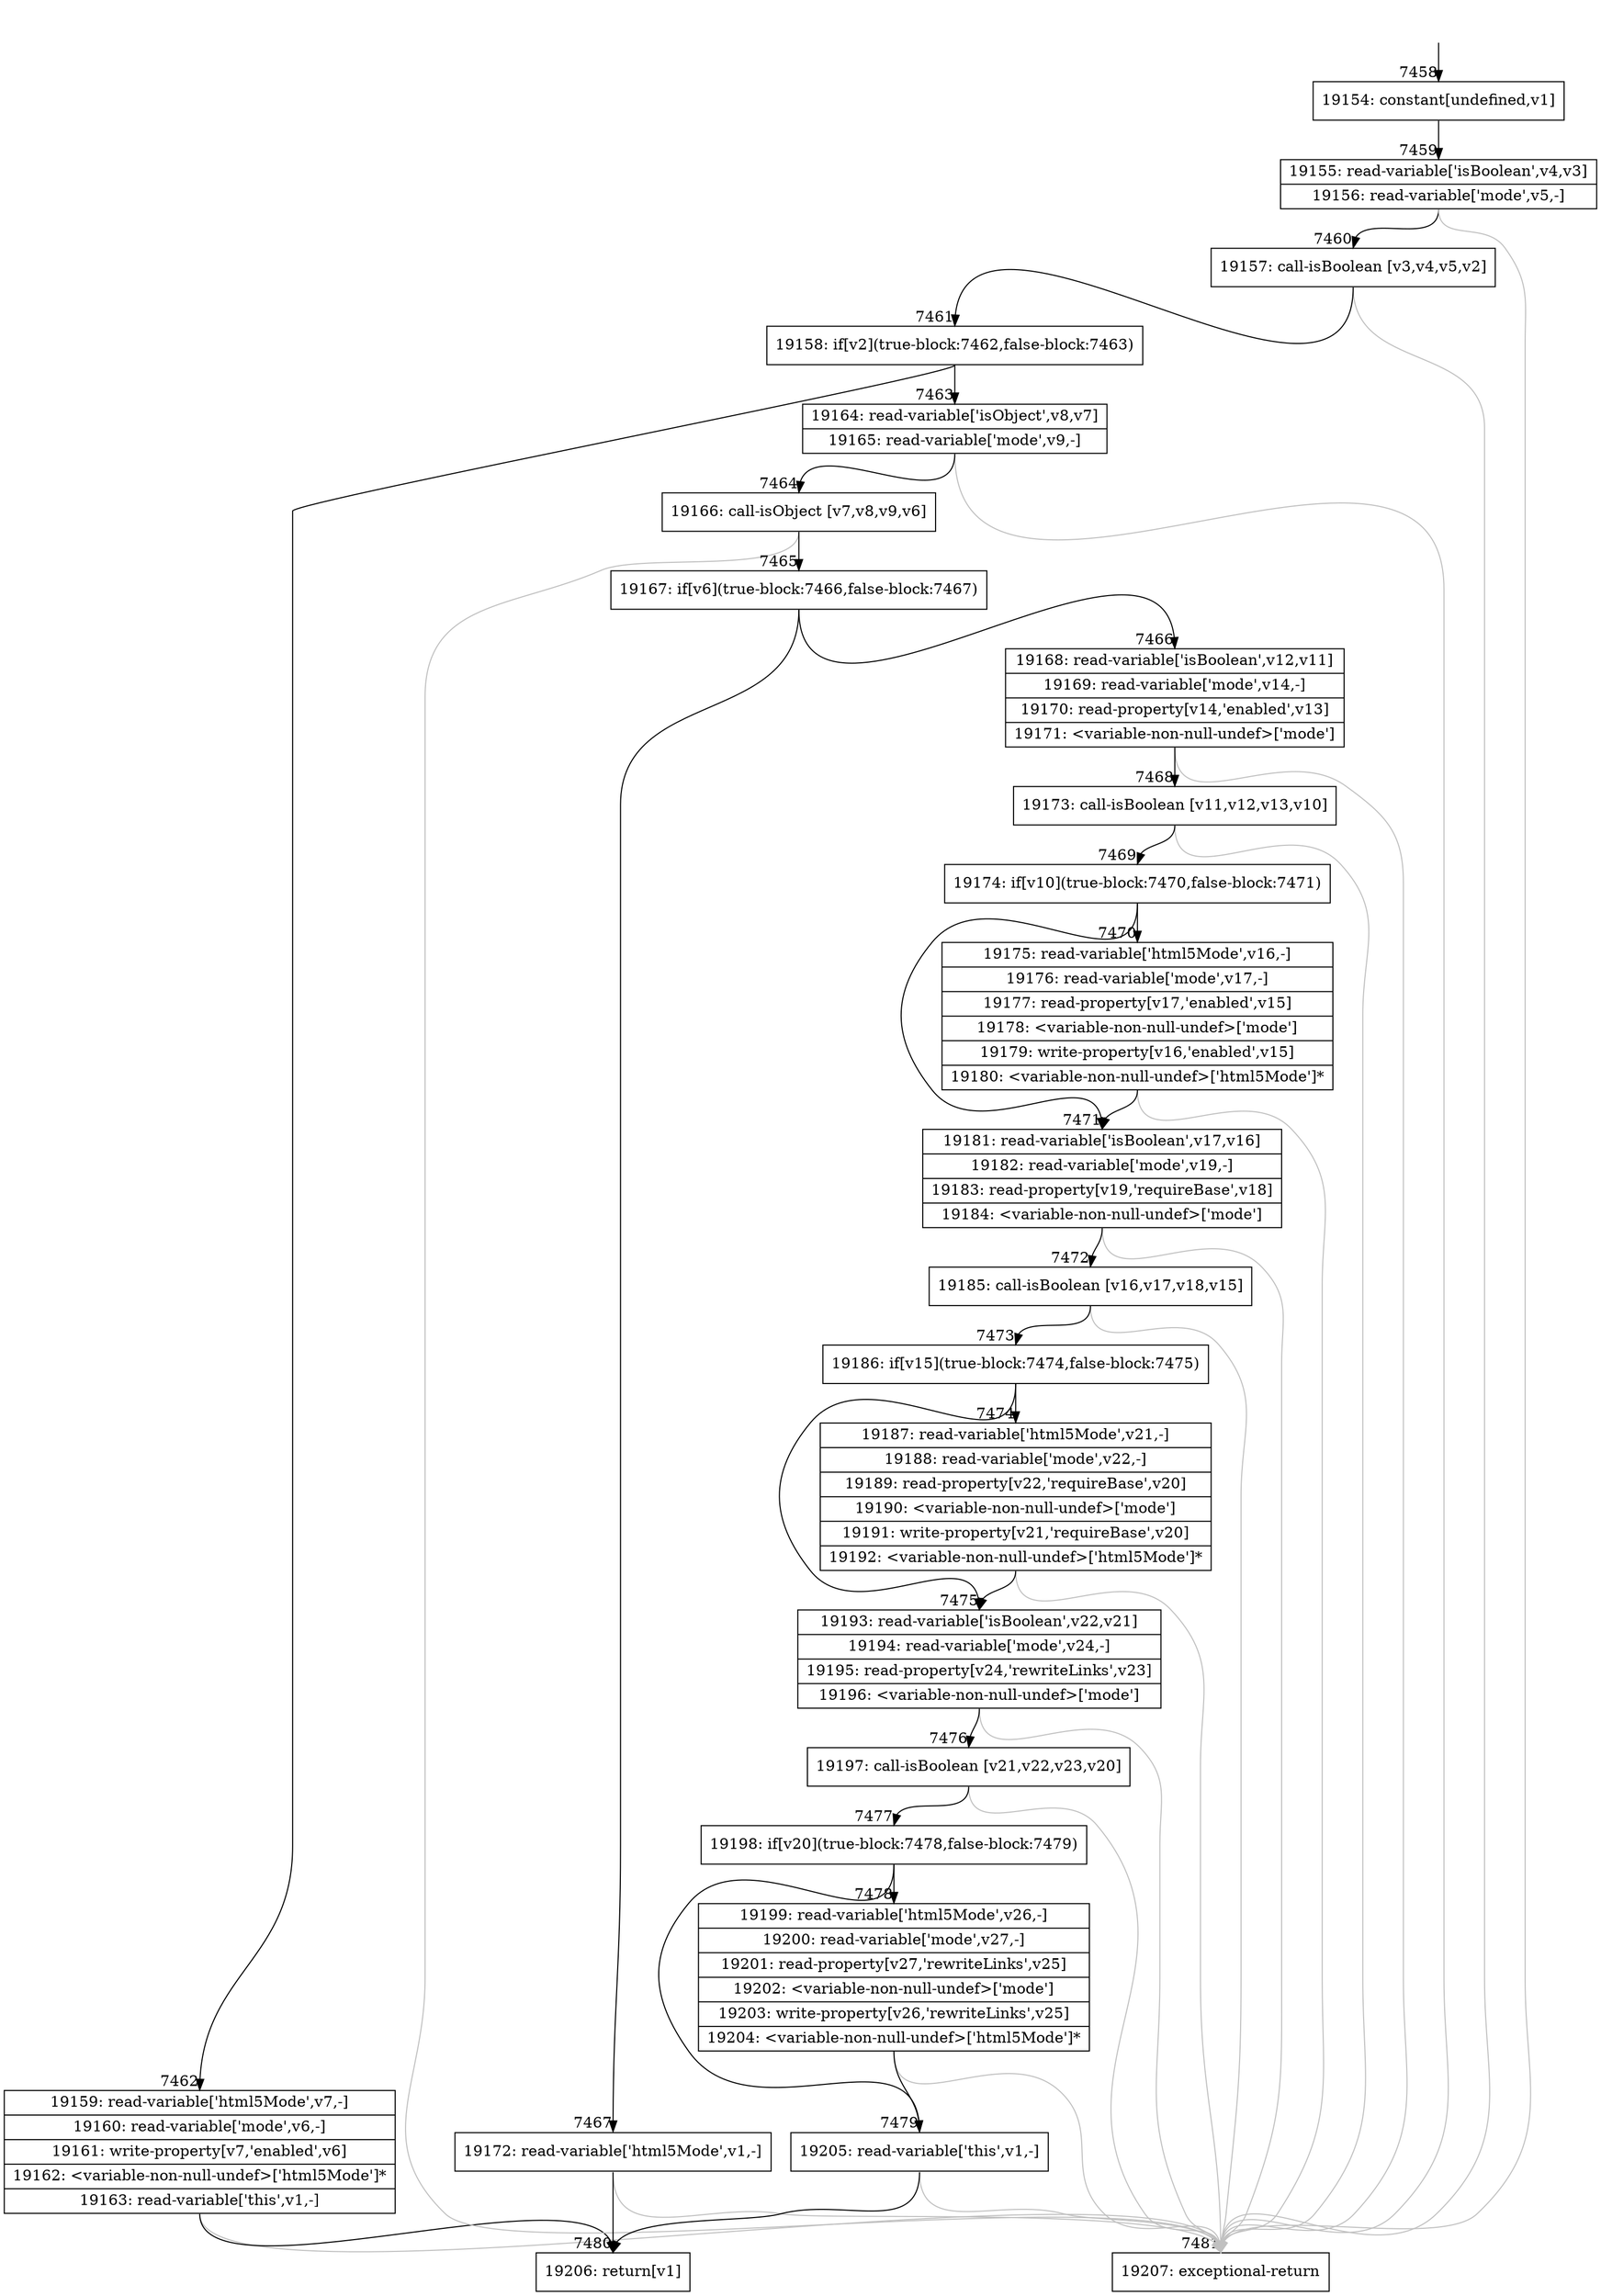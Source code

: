digraph {
rankdir="TD"
BB_entry561[shape=none,label=""];
BB_entry561 -> BB7458 [tailport=s, headport=n, headlabel="    7458"]
BB7458 [shape=record label="{19154: constant[undefined,v1]}" ] 
BB7458 -> BB7459 [tailport=s, headport=n, headlabel="      7459"]
BB7459 [shape=record label="{19155: read-variable['isBoolean',v4,v3]|19156: read-variable['mode',v5,-]}" ] 
BB7459 -> BB7460 [tailport=s, headport=n, headlabel="      7460"]
BB7459 -> BB7481 [tailport=s, headport=n, color=gray, headlabel="      7481"]
BB7460 [shape=record label="{19157: call-isBoolean [v3,v4,v5,v2]}" ] 
BB7460 -> BB7461 [tailport=s, headport=n, headlabel="      7461"]
BB7460 -> BB7481 [tailport=s, headport=n, color=gray]
BB7461 [shape=record label="{19158: if[v2](true-block:7462,false-block:7463)}" ] 
BB7461 -> BB7462 [tailport=s, headport=n, headlabel="      7462"]
BB7461 -> BB7463 [tailport=s, headport=n, headlabel="      7463"]
BB7462 [shape=record label="{19159: read-variable['html5Mode',v7,-]|19160: read-variable['mode',v6,-]|19161: write-property[v7,'enabled',v6]|19162: \<variable-non-null-undef\>['html5Mode']*|19163: read-variable['this',v1,-]}" ] 
BB7462 -> BB7480 [tailport=s, headport=n, headlabel="      7480"]
BB7462 -> BB7481 [tailport=s, headport=n, color=gray]
BB7463 [shape=record label="{19164: read-variable['isObject',v8,v7]|19165: read-variable['mode',v9,-]}" ] 
BB7463 -> BB7464 [tailport=s, headport=n, headlabel="      7464"]
BB7463 -> BB7481 [tailport=s, headport=n, color=gray]
BB7464 [shape=record label="{19166: call-isObject [v7,v8,v9,v6]}" ] 
BB7464 -> BB7465 [tailport=s, headport=n, headlabel="      7465"]
BB7464 -> BB7481 [tailport=s, headport=n, color=gray]
BB7465 [shape=record label="{19167: if[v6](true-block:7466,false-block:7467)}" ] 
BB7465 -> BB7466 [tailport=s, headport=n, headlabel="      7466"]
BB7465 -> BB7467 [tailport=s, headport=n, headlabel="      7467"]
BB7466 [shape=record label="{19168: read-variable['isBoolean',v12,v11]|19169: read-variable['mode',v14,-]|19170: read-property[v14,'enabled',v13]|19171: \<variable-non-null-undef\>['mode']}" ] 
BB7466 -> BB7468 [tailport=s, headport=n, headlabel="      7468"]
BB7466 -> BB7481 [tailport=s, headport=n, color=gray]
BB7467 [shape=record label="{19172: read-variable['html5Mode',v1,-]}" ] 
BB7467 -> BB7480 [tailport=s, headport=n]
BB7467 -> BB7481 [tailport=s, headport=n, color=gray]
BB7468 [shape=record label="{19173: call-isBoolean [v11,v12,v13,v10]}" ] 
BB7468 -> BB7469 [tailport=s, headport=n, headlabel="      7469"]
BB7468 -> BB7481 [tailport=s, headport=n, color=gray]
BB7469 [shape=record label="{19174: if[v10](true-block:7470,false-block:7471)}" ] 
BB7469 -> BB7470 [tailport=s, headport=n, headlabel="      7470"]
BB7469 -> BB7471 [tailport=s, headport=n, headlabel="      7471"]
BB7470 [shape=record label="{19175: read-variable['html5Mode',v16,-]|19176: read-variable['mode',v17,-]|19177: read-property[v17,'enabled',v15]|19178: \<variable-non-null-undef\>['mode']|19179: write-property[v16,'enabled',v15]|19180: \<variable-non-null-undef\>['html5Mode']*}" ] 
BB7470 -> BB7471 [tailport=s, headport=n]
BB7470 -> BB7481 [tailport=s, headport=n, color=gray]
BB7471 [shape=record label="{19181: read-variable['isBoolean',v17,v16]|19182: read-variable['mode',v19,-]|19183: read-property[v19,'requireBase',v18]|19184: \<variable-non-null-undef\>['mode']}" ] 
BB7471 -> BB7472 [tailport=s, headport=n, headlabel="      7472"]
BB7471 -> BB7481 [tailport=s, headport=n, color=gray]
BB7472 [shape=record label="{19185: call-isBoolean [v16,v17,v18,v15]}" ] 
BB7472 -> BB7473 [tailport=s, headport=n, headlabel="      7473"]
BB7472 -> BB7481 [tailport=s, headport=n, color=gray]
BB7473 [shape=record label="{19186: if[v15](true-block:7474,false-block:7475)}" ] 
BB7473 -> BB7474 [tailport=s, headport=n, headlabel="      7474"]
BB7473 -> BB7475 [tailport=s, headport=n, headlabel="      7475"]
BB7474 [shape=record label="{19187: read-variable['html5Mode',v21,-]|19188: read-variable['mode',v22,-]|19189: read-property[v22,'requireBase',v20]|19190: \<variable-non-null-undef\>['mode']|19191: write-property[v21,'requireBase',v20]|19192: \<variable-non-null-undef\>['html5Mode']*}" ] 
BB7474 -> BB7475 [tailport=s, headport=n]
BB7474 -> BB7481 [tailport=s, headport=n, color=gray]
BB7475 [shape=record label="{19193: read-variable['isBoolean',v22,v21]|19194: read-variable['mode',v24,-]|19195: read-property[v24,'rewriteLinks',v23]|19196: \<variable-non-null-undef\>['mode']}" ] 
BB7475 -> BB7476 [tailport=s, headport=n, headlabel="      7476"]
BB7475 -> BB7481 [tailport=s, headport=n, color=gray]
BB7476 [shape=record label="{19197: call-isBoolean [v21,v22,v23,v20]}" ] 
BB7476 -> BB7477 [tailport=s, headport=n, headlabel="      7477"]
BB7476 -> BB7481 [tailport=s, headport=n, color=gray]
BB7477 [shape=record label="{19198: if[v20](true-block:7478,false-block:7479)}" ] 
BB7477 -> BB7478 [tailport=s, headport=n, headlabel="      7478"]
BB7477 -> BB7479 [tailport=s, headport=n, headlabel="      7479"]
BB7478 [shape=record label="{19199: read-variable['html5Mode',v26,-]|19200: read-variable['mode',v27,-]|19201: read-property[v27,'rewriteLinks',v25]|19202: \<variable-non-null-undef\>['mode']|19203: write-property[v26,'rewriteLinks',v25]|19204: \<variable-non-null-undef\>['html5Mode']*}" ] 
BB7478 -> BB7479 [tailport=s, headport=n]
BB7478 -> BB7481 [tailport=s, headport=n, color=gray]
BB7479 [shape=record label="{19205: read-variable['this',v1,-]}" ] 
BB7479 -> BB7480 [tailport=s, headport=n]
BB7479 -> BB7481 [tailport=s, headport=n, color=gray]
BB7480 [shape=record label="{19206: return[v1]}" ] 
BB7481 [shape=record label="{19207: exceptional-return}" ] 
//#$~ 11964
}
